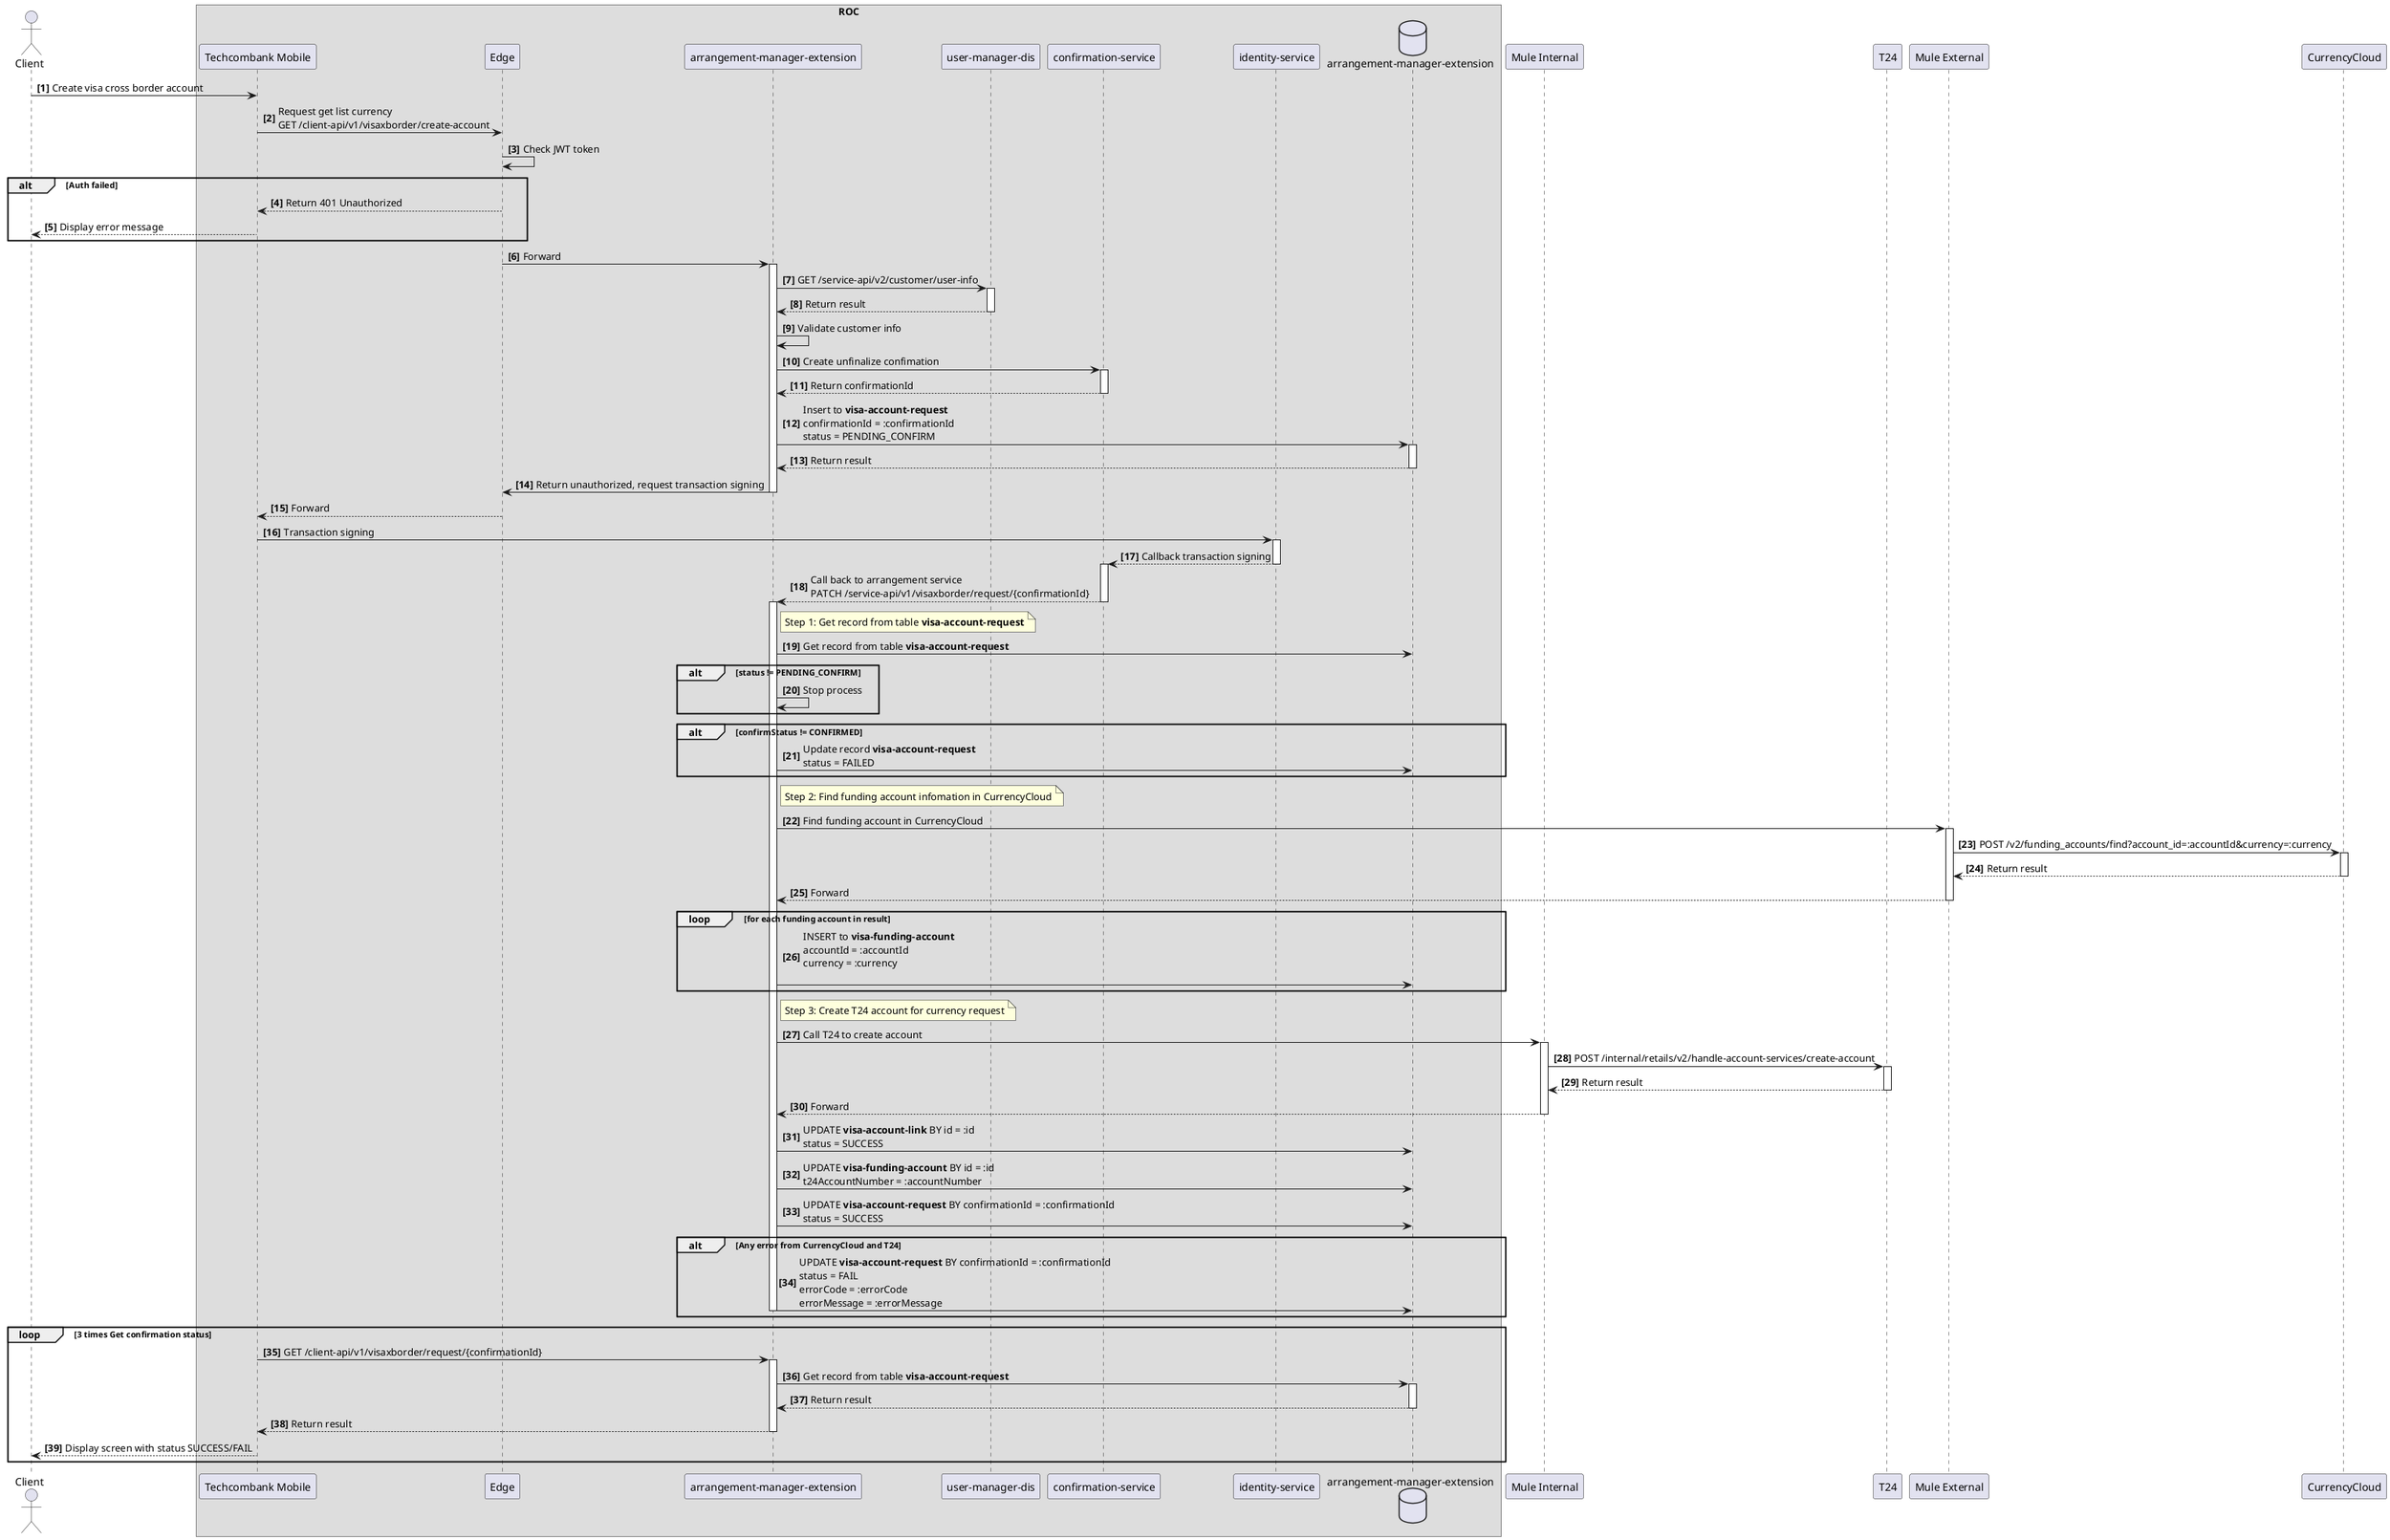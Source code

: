 @startuml Onboard Account Flow first time

autonumber "<b>[0]"
actor Client
box ROC
participant "Techcombank Mobile" as TCB
participant "Edge" as EDGE
participant "arrangement-manager-extension" as AME
participant "user-manager-dis" as UMD
participant "confirmation-service" as CMS
participant "identity-service" as IDS
database "arrangement-manager-extension" as DB
end box
participant "Mule Internal" as MI
participant "T24" as T24
participant "Mule External" as ME
participant "CurrencyCloud" as CC

Client -> TCB: Create visa cross border account
TCB -> EDGE: Request get list currency\nGET /client-api/v1/visaxborder/create-account
EDGE -> EDGE: Check JWT token
alt Auth failed
    EDGE --> TCB: Return 401 Unauthorized
    TCB --> Client: Display error message
end
EDGE -> AME: Forward
activate AME
AME -> UMD: GET /service-api/v2/customer/user-info
activate UMD
UMD --> AME: Return result
deactivate UMD
AME -> AME: Validate customer info
AME -> CMS: Create unfinalize confimation
activate CMS
CMS --> AME: Return confirmationId
deactivate CMS
AME -> DB: Insert to <b>visa-account-request</b>\nconfirmationId = :confirmationId \nstatus = PENDING_CONFIRM
activate DB
DB --> AME: Return result
deactivate DB
AME -> EDGE: Return unauthorized, request transaction signing
deactivate AME
EDGE --> TCB: Forward
TCB -> IDS: Transaction signing
activate IDS
IDS --> CMS: Callback transaction signing
deactivate IDS
activate CMS
CMS --> AME: Call back to arrangement service\nPATCH /service-api/v1/visaxborder/request/{confirmationId}
deactivate CMS

activate AME
note right of AME
Step 1: Get record from table <b>visa-account-request</b>
end note
AME -> DB: Get record from table <b>visa-account-request</b>

alt status != PENDING_CONFIRM
    AME -> AME: Stop process
end

alt confirmStatus != CONFIRMED
    AME -> DB: Update record <b>visa-account-request</b>\nstatus = FAILED
end

note right of AME
Step 2: Find funding account infomation in CurrencyCloud
end note
AME -> ME: Find funding account in CurrencyCloud
activate ME
ME -> CC: POST /v2/funding_accounts/find?account_id=:accountId&currency=:currency
activate CC
CC --> ME: Return result
deactivate CC
ME --> AME: Forward
deactivate ME
loop for each funding account in result
    AME -> DB: INSERT to <b>visa-funding-account</b>\naccountId = :accountId\ncurrency = :currency\n
end

note right of AME
Step 3: Create T24 account for currency request
end note
AME -> MI: Call T24 to create account
activate MI
MI -> T24: POST /internal/retails/v2/handle-account-services/create-account
activate T24
T24 --> MI: Return result
deactivate T24
MI --> AME: Forward
deactivate MI
AME -> DB: UPDATE <b>visa-account-link</b> BY id = :id\nstatus = SUCCESS
AME -> DB: UPDATE <b>visa-funding-account</b> BY id = :id\nt24AccountNumber = :accountNumber
AME -> DB: UPDATE <b>visa-account-request</b> BY confirmationId = :confirmationId\nstatus = SUCCESS

alt Any error from CurrencyCloud and T24
    AME -> DB: UPDATE <b>visa-account-request</b> BY confirmationId = :confirmationId\nstatus = FAIL\nerrorCode = :errorCode\nerrorMessage = :errorMessage
    deactivate AME
end

loop 3 times Get confirmation status
TCB -> AME: GET /client-api/v1/visaxborder/request/{confirmationId}
activate AME
AME -> DB: Get record from table <b>visa-account-request</b>
activate DB
DB --> AME: Return result
deactivate DB
AME --> TCB: Return result
deactivate AME
TCB --> Client: Display screen with status SUCCESS/FAIL
end

@enduml